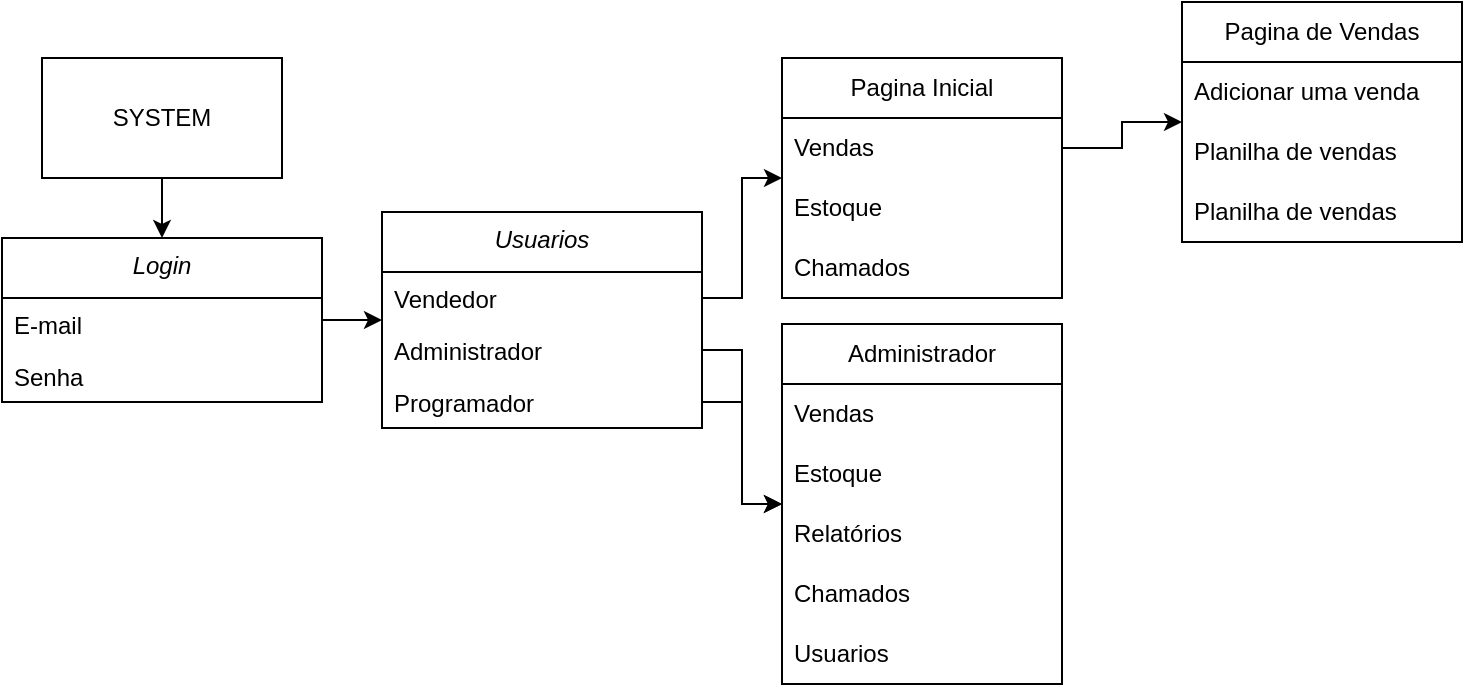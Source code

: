 <mxfile version="21.7.5" type="github">
  <diagram id="C5RBs43oDa-KdzZeNtuy" name="Page-1">
    <mxGraphModel dx="794" dy="464" grid="1" gridSize="10" guides="1" tooltips="1" connect="1" arrows="1" fold="1" page="1" pageScale="1" pageWidth="827" pageHeight="1169" math="0" shadow="0">
      <root>
        <mxCell id="WIyWlLk6GJQsqaUBKTNV-0" />
        <mxCell id="WIyWlLk6GJQsqaUBKTNV-1" parent="WIyWlLk6GJQsqaUBKTNV-0" />
        <mxCell id="2d-xbnWPujC8lqN_47uy-11" style="edgeStyle=orthogonalEdgeStyle;rounded=0;orthogonalLoop=1;jettySize=auto;html=1;" edge="1" parent="WIyWlLk6GJQsqaUBKTNV-1" source="zkfFHV4jXpPFQw0GAbJ--0" target="2d-xbnWPujC8lqN_47uy-6">
          <mxGeometry relative="1" as="geometry" />
        </mxCell>
        <mxCell id="zkfFHV4jXpPFQw0GAbJ--0" value="Login" style="swimlane;fontStyle=2;align=center;verticalAlign=top;childLayout=stackLayout;horizontal=1;startSize=30;horizontalStack=0;resizeParent=1;resizeLast=0;collapsible=1;marginBottom=0;rounded=0;shadow=0;strokeWidth=1;" parent="WIyWlLk6GJQsqaUBKTNV-1" vertex="1">
          <mxGeometry x="40" y="120" width="160" height="82" as="geometry">
            <mxRectangle x="230" y="140" width="160" height="26" as="alternateBounds" />
          </mxGeometry>
        </mxCell>
        <mxCell id="zkfFHV4jXpPFQw0GAbJ--1" value="E-mail" style="text;align=left;verticalAlign=top;spacingLeft=4;spacingRight=4;overflow=hidden;rotatable=0;points=[[0,0.5],[1,0.5]];portConstraint=eastwest;" parent="zkfFHV4jXpPFQw0GAbJ--0" vertex="1">
          <mxGeometry y="30" width="160" height="26" as="geometry" />
        </mxCell>
        <mxCell id="zkfFHV4jXpPFQw0GAbJ--2" value="Senha" style="text;align=left;verticalAlign=top;spacingLeft=4;spacingRight=4;overflow=hidden;rotatable=0;points=[[0,0.5],[1,0.5]];portConstraint=eastwest;rounded=0;shadow=0;html=0;" parent="zkfFHV4jXpPFQw0GAbJ--0" vertex="1">
          <mxGeometry y="56" width="160" height="26" as="geometry" />
        </mxCell>
        <mxCell id="2d-xbnWPujC8lqN_47uy-1" style="edgeStyle=orthogonalEdgeStyle;rounded=0;orthogonalLoop=1;jettySize=auto;html=1;entryX=0.5;entryY=0;entryDx=0;entryDy=0;" edge="1" parent="WIyWlLk6GJQsqaUBKTNV-1" source="2d-xbnWPujC8lqN_47uy-0" target="zkfFHV4jXpPFQw0GAbJ--0">
          <mxGeometry relative="1" as="geometry" />
        </mxCell>
        <mxCell id="2d-xbnWPujC8lqN_47uy-0" value="SYSTEM" style="rounded=0;whiteSpace=wrap;html=1;" vertex="1" parent="WIyWlLk6GJQsqaUBKTNV-1">
          <mxGeometry x="60" y="30" width="120" height="60" as="geometry" />
        </mxCell>
        <mxCell id="2d-xbnWPujC8lqN_47uy-6" value="Usuarios" style="swimlane;fontStyle=2;align=center;verticalAlign=top;childLayout=stackLayout;horizontal=1;startSize=30;horizontalStack=0;resizeParent=1;resizeLast=0;collapsible=1;marginBottom=0;rounded=0;shadow=0;strokeWidth=1;" vertex="1" parent="WIyWlLk6GJQsqaUBKTNV-1">
          <mxGeometry x="230" y="107" width="160" height="108" as="geometry">
            <mxRectangle x="230" y="140" width="160" height="26" as="alternateBounds" />
          </mxGeometry>
        </mxCell>
        <mxCell id="2d-xbnWPujC8lqN_47uy-7" value="Vendedor" style="text;align=left;verticalAlign=top;spacingLeft=4;spacingRight=4;overflow=hidden;rotatable=0;points=[[0,0.5],[1,0.5]];portConstraint=eastwest;" vertex="1" parent="2d-xbnWPujC8lqN_47uy-6">
          <mxGeometry y="30" width="160" height="26" as="geometry" />
        </mxCell>
        <mxCell id="2d-xbnWPujC8lqN_47uy-12" value="Administrador" style="text;align=left;verticalAlign=top;spacingLeft=4;spacingRight=4;overflow=hidden;rotatable=0;points=[[0,0.5],[1,0.5]];portConstraint=eastwest;rounded=0;shadow=0;html=0;" vertex="1" parent="2d-xbnWPujC8lqN_47uy-6">
          <mxGeometry y="56" width="160" height="26" as="geometry" />
        </mxCell>
        <mxCell id="2d-xbnWPujC8lqN_47uy-8" value="Programador" style="text;align=left;verticalAlign=top;spacingLeft=4;spacingRight=4;overflow=hidden;rotatable=0;points=[[0,0.5],[1,0.5]];portConstraint=eastwest;rounded=0;shadow=0;html=0;" vertex="1" parent="2d-xbnWPujC8lqN_47uy-6">
          <mxGeometry y="82" width="160" height="26" as="geometry" />
        </mxCell>
        <mxCell id="2d-xbnWPujC8lqN_47uy-15" value="Pagina Inicial" style="swimlane;fontStyle=0;childLayout=stackLayout;horizontal=1;startSize=30;horizontalStack=0;resizeParent=1;resizeParentMax=0;resizeLast=0;collapsible=1;marginBottom=0;whiteSpace=wrap;html=1;" vertex="1" parent="WIyWlLk6GJQsqaUBKTNV-1">
          <mxGeometry x="430" y="30" width="140" height="120" as="geometry" />
        </mxCell>
        <mxCell id="2d-xbnWPujC8lqN_47uy-16" value="Vendas" style="text;strokeColor=none;fillColor=none;align=left;verticalAlign=middle;spacingLeft=4;spacingRight=4;overflow=hidden;points=[[0,0.5],[1,0.5]];portConstraint=eastwest;rotatable=0;whiteSpace=wrap;html=1;" vertex="1" parent="2d-xbnWPujC8lqN_47uy-15">
          <mxGeometry y="30" width="140" height="30" as="geometry" />
        </mxCell>
        <mxCell id="2d-xbnWPujC8lqN_47uy-17" value="Estoque" style="text;strokeColor=none;fillColor=none;align=left;verticalAlign=middle;spacingLeft=4;spacingRight=4;overflow=hidden;points=[[0,0.5],[1,0.5]];portConstraint=eastwest;rotatable=0;whiteSpace=wrap;html=1;" vertex="1" parent="2d-xbnWPujC8lqN_47uy-15">
          <mxGeometry y="60" width="140" height="30" as="geometry" />
        </mxCell>
        <mxCell id="2d-xbnWPujC8lqN_47uy-18" value="Chamados" style="text;strokeColor=none;fillColor=none;align=left;verticalAlign=middle;spacingLeft=4;spacingRight=4;overflow=hidden;points=[[0,0.5],[1,0.5]];portConstraint=eastwest;rotatable=0;whiteSpace=wrap;html=1;" vertex="1" parent="2d-xbnWPujC8lqN_47uy-15">
          <mxGeometry y="90" width="140" height="30" as="geometry" />
        </mxCell>
        <mxCell id="2d-xbnWPujC8lqN_47uy-14" style="edgeStyle=orthogonalEdgeStyle;rounded=0;orthogonalLoop=1;jettySize=auto;html=1;" edge="1" parent="WIyWlLk6GJQsqaUBKTNV-1" source="2d-xbnWPujC8lqN_47uy-7" target="2d-xbnWPujC8lqN_47uy-15">
          <mxGeometry relative="1" as="geometry">
            <mxPoint x="510" y="150" as="targetPoint" />
          </mxGeometry>
        </mxCell>
        <mxCell id="2d-xbnWPujC8lqN_47uy-20" value="Administrador" style="swimlane;fontStyle=0;childLayout=stackLayout;horizontal=1;startSize=30;horizontalStack=0;resizeParent=1;resizeParentMax=0;resizeLast=0;collapsible=1;marginBottom=0;whiteSpace=wrap;html=1;" vertex="1" parent="WIyWlLk6GJQsqaUBKTNV-1">
          <mxGeometry x="430" y="163" width="140" height="180" as="geometry" />
        </mxCell>
        <mxCell id="2d-xbnWPujC8lqN_47uy-21" value="Vendas" style="text;strokeColor=none;fillColor=none;align=left;verticalAlign=middle;spacingLeft=4;spacingRight=4;overflow=hidden;points=[[0,0.5],[1,0.5]];portConstraint=eastwest;rotatable=0;whiteSpace=wrap;html=1;" vertex="1" parent="2d-xbnWPujC8lqN_47uy-20">
          <mxGeometry y="30" width="140" height="30" as="geometry" />
        </mxCell>
        <mxCell id="2d-xbnWPujC8lqN_47uy-22" value="Estoque" style="text;strokeColor=none;fillColor=none;align=left;verticalAlign=middle;spacingLeft=4;spacingRight=4;overflow=hidden;points=[[0,0.5],[1,0.5]];portConstraint=eastwest;rotatable=0;whiteSpace=wrap;html=1;" vertex="1" parent="2d-xbnWPujC8lqN_47uy-20">
          <mxGeometry y="60" width="140" height="30" as="geometry" />
        </mxCell>
        <mxCell id="2d-xbnWPujC8lqN_47uy-25" value="Relatórios" style="text;strokeColor=none;fillColor=none;align=left;verticalAlign=middle;spacingLeft=4;spacingRight=4;overflow=hidden;points=[[0,0.5],[1,0.5]];portConstraint=eastwest;rotatable=0;whiteSpace=wrap;html=1;" vertex="1" parent="2d-xbnWPujC8lqN_47uy-20">
          <mxGeometry y="90" width="140" height="30" as="geometry" />
        </mxCell>
        <mxCell id="2d-xbnWPujC8lqN_47uy-33" value="Chamados" style="text;strokeColor=none;fillColor=none;align=left;verticalAlign=middle;spacingLeft=4;spacingRight=4;overflow=hidden;points=[[0,0.5],[1,0.5]];portConstraint=eastwest;rotatable=0;whiteSpace=wrap;html=1;" vertex="1" parent="2d-xbnWPujC8lqN_47uy-20">
          <mxGeometry y="120" width="140" height="30" as="geometry" />
        </mxCell>
        <mxCell id="2d-xbnWPujC8lqN_47uy-23" value="Usuarios" style="text;strokeColor=none;fillColor=none;align=left;verticalAlign=middle;spacingLeft=4;spacingRight=4;overflow=hidden;points=[[0,0.5],[1,0.5]];portConstraint=eastwest;rotatable=0;whiteSpace=wrap;html=1;" vertex="1" parent="2d-xbnWPujC8lqN_47uy-20">
          <mxGeometry y="150" width="140" height="30" as="geometry" />
        </mxCell>
        <mxCell id="2d-xbnWPujC8lqN_47uy-24" style="edgeStyle=orthogonalEdgeStyle;rounded=0;orthogonalLoop=1;jettySize=auto;html=1;" edge="1" parent="WIyWlLk6GJQsqaUBKTNV-1" source="2d-xbnWPujC8lqN_47uy-12" target="2d-xbnWPujC8lqN_47uy-20">
          <mxGeometry relative="1" as="geometry" />
        </mxCell>
        <mxCell id="2d-xbnWPujC8lqN_47uy-26" style="edgeStyle=orthogonalEdgeStyle;rounded=0;orthogonalLoop=1;jettySize=auto;html=1;" edge="1" parent="WIyWlLk6GJQsqaUBKTNV-1" source="2d-xbnWPujC8lqN_47uy-8" target="2d-xbnWPujC8lqN_47uy-20">
          <mxGeometry relative="1" as="geometry" />
        </mxCell>
        <mxCell id="2d-xbnWPujC8lqN_47uy-28" value="Pagina de Vendas" style="swimlane;fontStyle=0;childLayout=stackLayout;horizontal=1;startSize=30;horizontalStack=0;resizeParent=1;resizeParentMax=0;resizeLast=0;collapsible=1;marginBottom=0;whiteSpace=wrap;html=1;" vertex="1" parent="WIyWlLk6GJQsqaUBKTNV-1">
          <mxGeometry x="630" y="2" width="140" height="120" as="geometry" />
        </mxCell>
        <mxCell id="2d-xbnWPujC8lqN_47uy-29" value="Adicionar uma venda" style="text;strokeColor=none;fillColor=none;align=left;verticalAlign=middle;spacingLeft=4;spacingRight=4;overflow=hidden;points=[[0,0.5],[1,0.5]];portConstraint=eastwest;rotatable=0;whiteSpace=wrap;html=1;" vertex="1" parent="2d-xbnWPujC8lqN_47uy-28">
          <mxGeometry y="30" width="140" height="30" as="geometry" />
        </mxCell>
        <mxCell id="2d-xbnWPujC8lqN_47uy-32" value="Planilha de vendas" style="text;strokeColor=none;fillColor=none;align=left;verticalAlign=middle;spacingLeft=4;spacingRight=4;overflow=hidden;points=[[0,0.5],[1,0.5]];portConstraint=eastwest;rotatable=0;whiteSpace=wrap;html=1;" vertex="1" parent="2d-xbnWPujC8lqN_47uy-28">
          <mxGeometry y="60" width="140" height="30" as="geometry" />
        </mxCell>
        <mxCell id="2d-xbnWPujC8lqN_47uy-31" value="Planilha de vendas" style="text;strokeColor=none;fillColor=none;align=left;verticalAlign=middle;spacingLeft=4;spacingRight=4;overflow=hidden;points=[[0,0.5],[1,0.5]];portConstraint=eastwest;rotatable=0;whiteSpace=wrap;html=1;" vertex="1" parent="2d-xbnWPujC8lqN_47uy-28">
          <mxGeometry y="90" width="140" height="30" as="geometry" />
        </mxCell>
        <mxCell id="2d-xbnWPujC8lqN_47uy-27" style="edgeStyle=orthogonalEdgeStyle;rounded=0;orthogonalLoop=1;jettySize=auto;html=1;" edge="1" parent="WIyWlLk6GJQsqaUBKTNV-1" source="2d-xbnWPujC8lqN_47uy-16" target="2d-xbnWPujC8lqN_47uy-28">
          <mxGeometry relative="1" as="geometry">
            <mxPoint x="700" y="62" as="targetPoint" />
          </mxGeometry>
        </mxCell>
      </root>
    </mxGraphModel>
  </diagram>
</mxfile>
